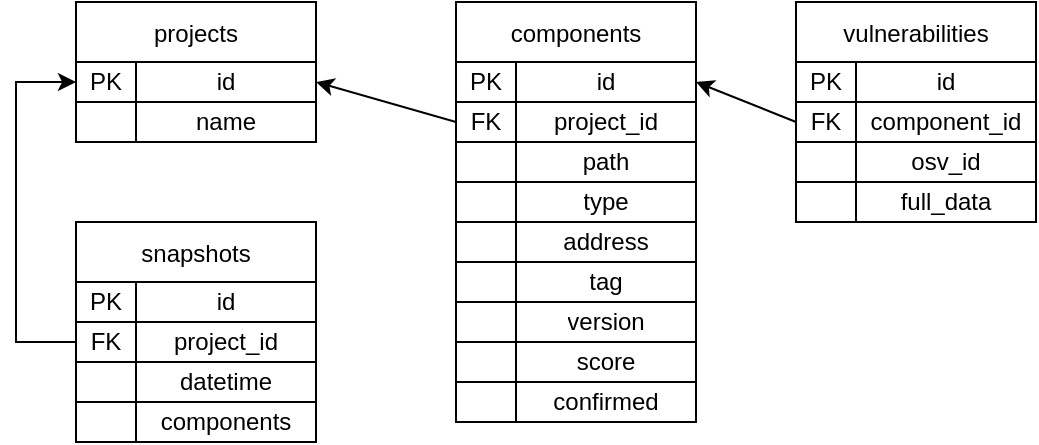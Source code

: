 <mxfile version="24.7.7">
  <diagram name="Страница — 1" id="L1UBaIDpAIMqUF3WpbC8">
    <mxGraphModel dx="1195" dy="659" grid="1" gridSize="10" guides="1" tooltips="1" connect="1" arrows="1" fold="1" page="1" pageScale="1" pageWidth="827" pageHeight="1169" math="0" shadow="0">
      <root>
        <mxCell id="0" />
        <mxCell id="1" parent="0" />
        <mxCell id="yFc4Ks8GT9-G1ua2EjU5-62" value="projects" style="shape=table;startSize=30;container=1;collapsible=0;childLayout=tableLayout;" vertex="1" parent="1">
          <mxGeometry x="170" y="210" width="120" height="70" as="geometry" />
        </mxCell>
        <mxCell id="yFc4Ks8GT9-G1ua2EjU5-63" value="" style="shape=tableRow;horizontal=0;startSize=0;swimlaneHead=0;swimlaneBody=0;strokeColor=inherit;top=0;left=0;bottom=0;right=0;collapsible=0;dropTarget=0;fillColor=none;points=[[0,0.5],[1,0.5]];portConstraint=eastwest;" vertex="1" parent="yFc4Ks8GT9-G1ua2EjU5-62">
          <mxGeometry y="30" width="120" height="20" as="geometry" />
        </mxCell>
        <mxCell id="yFc4Ks8GT9-G1ua2EjU5-64" value="PK" style="shape=partialRectangle;html=1;whiteSpace=wrap;connectable=0;strokeColor=inherit;overflow=hidden;fillColor=none;top=0;left=0;bottom=0;right=0;pointerEvents=1;" vertex="1" parent="yFc4Ks8GT9-G1ua2EjU5-63">
          <mxGeometry width="30" height="20" as="geometry">
            <mxRectangle width="30" height="20" as="alternateBounds" />
          </mxGeometry>
        </mxCell>
        <mxCell id="yFc4Ks8GT9-G1ua2EjU5-65" value="id" style="shape=partialRectangle;html=1;whiteSpace=wrap;connectable=0;strokeColor=inherit;overflow=hidden;fillColor=none;top=0;left=0;bottom=0;right=0;pointerEvents=1;" vertex="1" parent="yFc4Ks8GT9-G1ua2EjU5-63">
          <mxGeometry x="30" width="90" height="20" as="geometry">
            <mxRectangle width="90" height="20" as="alternateBounds" />
          </mxGeometry>
        </mxCell>
        <mxCell id="yFc4Ks8GT9-G1ua2EjU5-66" value="" style="shape=tableRow;horizontal=0;startSize=0;swimlaneHead=0;swimlaneBody=0;strokeColor=inherit;top=0;left=0;bottom=0;right=0;collapsible=0;dropTarget=0;fillColor=none;points=[[0,0.5],[1,0.5]];portConstraint=eastwest;" vertex="1" parent="yFc4Ks8GT9-G1ua2EjU5-62">
          <mxGeometry y="50" width="120" height="20" as="geometry" />
        </mxCell>
        <mxCell id="yFc4Ks8GT9-G1ua2EjU5-67" value="" style="shape=partialRectangle;html=1;whiteSpace=wrap;connectable=0;strokeColor=inherit;overflow=hidden;fillColor=none;top=0;left=0;bottom=0;right=0;pointerEvents=1;" vertex="1" parent="yFc4Ks8GT9-G1ua2EjU5-66">
          <mxGeometry width="30" height="20" as="geometry">
            <mxRectangle width="30" height="20" as="alternateBounds" />
          </mxGeometry>
        </mxCell>
        <mxCell id="yFc4Ks8GT9-G1ua2EjU5-68" value="name" style="shape=partialRectangle;html=1;whiteSpace=wrap;connectable=0;strokeColor=inherit;overflow=hidden;fillColor=none;top=0;left=0;bottom=0;right=0;pointerEvents=1;" vertex="1" parent="yFc4Ks8GT9-G1ua2EjU5-66">
          <mxGeometry x="30" width="90" height="20" as="geometry">
            <mxRectangle width="90" height="20" as="alternateBounds" />
          </mxGeometry>
        </mxCell>
        <mxCell id="yFc4Ks8GT9-G1ua2EjU5-78" value="vulnerabilities" style="shape=table;startSize=30;container=1;collapsible=0;childLayout=tableLayout;" vertex="1" parent="1">
          <mxGeometry x="530" y="210" width="120" height="110" as="geometry" />
        </mxCell>
        <mxCell id="yFc4Ks8GT9-G1ua2EjU5-79" value="" style="shape=tableRow;horizontal=0;startSize=0;swimlaneHead=0;swimlaneBody=0;strokeColor=inherit;top=0;left=0;bottom=0;right=0;collapsible=0;dropTarget=0;fillColor=none;points=[[0,0.5],[1,0.5]];portConstraint=eastwest;" vertex="1" parent="yFc4Ks8GT9-G1ua2EjU5-78">
          <mxGeometry y="30" width="120" height="20" as="geometry" />
        </mxCell>
        <mxCell id="yFc4Ks8GT9-G1ua2EjU5-80" value="PK" style="shape=partialRectangle;html=1;whiteSpace=wrap;connectable=0;strokeColor=inherit;overflow=hidden;fillColor=none;top=0;left=0;bottom=0;right=0;pointerEvents=1;" vertex="1" parent="yFc4Ks8GT9-G1ua2EjU5-79">
          <mxGeometry width="30" height="20" as="geometry">
            <mxRectangle width="30" height="20" as="alternateBounds" />
          </mxGeometry>
        </mxCell>
        <mxCell id="yFc4Ks8GT9-G1ua2EjU5-81" value="id" style="shape=partialRectangle;html=1;whiteSpace=wrap;connectable=0;strokeColor=inherit;overflow=hidden;fillColor=none;top=0;left=0;bottom=0;right=0;pointerEvents=1;" vertex="1" parent="yFc4Ks8GT9-G1ua2EjU5-79">
          <mxGeometry x="30" width="90" height="20" as="geometry">
            <mxRectangle width="90" height="20" as="alternateBounds" />
          </mxGeometry>
        </mxCell>
        <mxCell id="yFc4Ks8GT9-G1ua2EjU5-82" value="" style="shape=tableRow;horizontal=0;startSize=0;swimlaneHead=0;swimlaneBody=0;strokeColor=inherit;top=0;left=0;bottom=0;right=0;collapsible=0;dropTarget=0;fillColor=none;points=[[0,0.5],[1,0.5]];portConstraint=eastwest;" vertex="1" parent="yFc4Ks8GT9-G1ua2EjU5-78">
          <mxGeometry y="50" width="120" height="20" as="geometry" />
        </mxCell>
        <mxCell id="yFc4Ks8GT9-G1ua2EjU5-83" value="FK" style="shape=partialRectangle;html=1;whiteSpace=wrap;connectable=0;strokeColor=inherit;overflow=hidden;fillColor=none;top=0;left=0;bottom=0;right=0;pointerEvents=1;" vertex="1" parent="yFc4Ks8GT9-G1ua2EjU5-82">
          <mxGeometry width="30" height="20" as="geometry">
            <mxRectangle width="30" height="20" as="alternateBounds" />
          </mxGeometry>
        </mxCell>
        <mxCell id="yFc4Ks8GT9-G1ua2EjU5-84" value="component_id" style="shape=partialRectangle;html=1;whiteSpace=wrap;connectable=0;strokeColor=inherit;overflow=hidden;fillColor=none;top=0;left=0;bottom=0;right=0;pointerEvents=1;" vertex="1" parent="yFc4Ks8GT9-G1ua2EjU5-82">
          <mxGeometry x="30" width="90" height="20" as="geometry">
            <mxRectangle width="90" height="20" as="alternateBounds" />
          </mxGeometry>
        </mxCell>
        <mxCell id="yFc4Ks8GT9-G1ua2EjU5-88" style="shape=tableRow;horizontal=0;startSize=0;swimlaneHead=0;swimlaneBody=0;strokeColor=inherit;top=0;left=0;bottom=0;right=0;collapsible=0;dropTarget=0;fillColor=none;points=[[0,0.5],[1,0.5]];portConstraint=eastwest;" vertex="1" parent="yFc4Ks8GT9-G1ua2EjU5-78">
          <mxGeometry y="70" width="120" height="20" as="geometry" />
        </mxCell>
        <mxCell id="yFc4Ks8GT9-G1ua2EjU5-89" style="shape=partialRectangle;html=1;whiteSpace=wrap;connectable=0;strokeColor=inherit;overflow=hidden;fillColor=none;top=0;left=0;bottom=0;right=0;pointerEvents=1;" vertex="1" parent="yFc4Ks8GT9-G1ua2EjU5-88">
          <mxGeometry width="30" height="20" as="geometry">
            <mxRectangle width="30" height="20" as="alternateBounds" />
          </mxGeometry>
        </mxCell>
        <mxCell id="yFc4Ks8GT9-G1ua2EjU5-90" value="osv_id" style="shape=partialRectangle;html=1;whiteSpace=wrap;connectable=0;strokeColor=inherit;overflow=hidden;fillColor=none;top=0;left=0;bottom=0;right=0;pointerEvents=1;" vertex="1" parent="yFc4Ks8GT9-G1ua2EjU5-88">
          <mxGeometry x="30" width="90" height="20" as="geometry">
            <mxRectangle width="90" height="20" as="alternateBounds" />
          </mxGeometry>
        </mxCell>
        <mxCell id="yFc4Ks8GT9-G1ua2EjU5-132" style="shape=tableRow;horizontal=0;startSize=0;swimlaneHead=0;swimlaneBody=0;strokeColor=inherit;top=0;left=0;bottom=0;right=0;collapsible=0;dropTarget=0;fillColor=none;points=[[0,0.5],[1,0.5]];portConstraint=eastwest;" vertex="1" parent="yFc4Ks8GT9-G1ua2EjU5-78">
          <mxGeometry y="90" width="120" height="20" as="geometry" />
        </mxCell>
        <mxCell id="yFc4Ks8GT9-G1ua2EjU5-133" style="shape=partialRectangle;html=1;whiteSpace=wrap;connectable=0;strokeColor=inherit;overflow=hidden;fillColor=none;top=0;left=0;bottom=0;right=0;pointerEvents=1;" vertex="1" parent="yFc4Ks8GT9-G1ua2EjU5-132">
          <mxGeometry width="30" height="20" as="geometry">
            <mxRectangle width="30" height="20" as="alternateBounds" />
          </mxGeometry>
        </mxCell>
        <mxCell id="yFc4Ks8GT9-G1ua2EjU5-134" value="full_data" style="shape=partialRectangle;html=1;whiteSpace=wrap;connectable=0;strokeColor=inherit;overflow=hidden;fillColor=none;top=0;left=0;bottom=0;right=0;pointerEvents=1;" vertex="1" parent="yFc4Ks8GT9-G1ua2EjU5-132">
          <mxGeometry x="30" width="90" height="20" as="geometry">
            <mxRectangle width="90" height="20" as="alternateBounds" />
          </mxGeometry>
        </mxCell>
        <mxCell id="yFc4Ks8GT9-G1ua2EjU5-91" value="components" style="shape=table;startSize=30;container=1;collapsible=0;childLayout=tableLayout;" vertex="1" parent="1">
          <mxGeometry x="360" y="210" width="120" height="210" as="geometry" />
        </mxCell>
        <mxCell id="yFc4Ks8GT9-G1ua2EjU5-92" value="" style="shape=tableRow;horizontal=0;startSize=0;swimlaneHead=0;swimlaneBody=0;strokeColor=inherit;top=0;left=0;bottom=0;right=0;collapsible=0;dropTarget=0;fillColor=none;points=[[0,0.5],[1,0.5]];portConstraint=eastwest;" vertex="1" parent="yFc4Ks8GT9-G1ua2EjU5-91">
          <mxGeometry y="30" width="120" height="20" as="geometry" />
        </mxCell>
        <mxCell id="yFc4Ks8GT9-G1ua2EjU5-93" value="PK" style="shape=partialRectangle;html=1;whiteSpace=wrap;connectable=0;strokeColor=inherit;overflow=hidden;fillColor=none;top=0;left=0;bottom=0;right=0;pointerEvents=1;" vertex="1" parent="yFc4Ks8GT9-G1ua2EjU5-92">
          <mxGeometry width="30" height="20" as="geometry">
            <mxRectangle width="30" height="20" as="alternateBounds" />
          </mxGeometry>
        </mxCell>
        <mxCell id="yFc4Ks8GT9-G1ua2EjU5-94" value="id" style="shape=partialRectangle;html=1;whiteSpace=wrap;connectable=0;strokeColor=inherit;overflow=hidden;fillColor=none;top=0;left=0;bottom=0;right=0;pointerEvents=1;" vertex="1" parent="yFc4Ks8GT9-G1ua2EjU5-92">
          <mxGeometry x="30" width="90" height="20" as="geometry">
            <mxRectangle width="90" height="20" as="alternateBounds" />
          </mxGeometry>
        </mxCell>
        <mxCell id="yFc4Ks8GT9-G1ua2EjU5-119" style="shape=tableRow;horizontal=0;startSize=0;swimlaneHead=0;swimlaneBody=0;strokeColor=inherit;top=0;left=0;bottom=0;right=0;collapsible=0;dropTarget=0;fillColor=none;points=[[0,0.5],[1,0.5]];portConstraint=eastwest;" vertex="1" parent="yFc4Ks8GT9-G1ua2EjU5-91">
          <mxGeometry y="50" width="120" height="20" as="geometry" />
        </mxCell>
        <mxCell id="yFc4Ks8GT9-G1ua2EjU5-120" value="FK" style="shape=partialRectangle;html=1;whiteSpace=wrap;connectable=0;strokeColor=inherit;overflow=hidden;fillColor=none;top=0;left=0;bottom=0;right=0;pointerEvents=1;" vertex="1" parent="yFc4Ks8GT9-G1ua2EjU5-119">
          <mxGeometry width="30" height="20" as="geometry">
            <mxRectangle width="30" height="20" as="alternateBounds" />
          </mxGeometry>
        </mxCell>
        <mxCell id="yFc4Ks8GT9-G1ua2EjU5-121" value="project_id" style="shape=partialRectangle;html=1;whiteSpace=wrap;connectable=0;strokeColor=inherit;overflow=hidden;fillColor=none;top=0;left=0;bottom=0;right=0;pointerEvents=1;" vertex="1" parent="yFc4Ks8GT9-G1ua2EjU5-119">
          <mxGeometry x="30" width="90" height="20" as="geometry">
            <mxRectangle width="90" height="20" as="alternateBounds" />
          </mxGeometry>
        </mxCell>
        <mxCell id="yFc4Ks8GT9-G1ua2EjU5-125" style="shape=tableRow;horizontal=0;startSize=0;swimlaneHead=0;swimlaneBody=0;strokeColor=inherit;top=0;left=0;bottom=0;right=0;collapsible=0;dropTarget=0;fillColor=none;points=[[0,0.5],[1,0.5]];portConstraint=eastwest;" vertex="1" parent="yFc4Ks8GT9-G1ua2EjU5-91">
          <mxGeometry y="70" width="120" height="20" as="geometry" />
        </mxCell>
        <mxCell id="yFc4Ks8GT9-G1ua2EjU5-126" style="shape=partialRectangle;html=1;whiteSpace=wrap;connectable=0;strokeColor=inherit;overflow=hidden;fillColor=none;top=0;left=0;bottom=0;right=0;pointerEvents=1;" vertex="1" parent="yFc4Ks8GT9-G1ua2EjU5-125">
          <mxGeometry width="30" height="20" as="geometry">
            <mxRectangle width="30" height="20" as="alternateBounds" />
          </mxGeometry>
        </mxCell>
        <mxCell id="yFc4Ks8GT9-G1ua2EjU5-127" value="path" style="shape=partialRectangle;html=1;whiteSpace=wrap;connectable=0;strokeColor=inherit;overflow=hidden;fillColor=none;top=0;left=0;bottom=0;right=0;pointerEvents=1;" vertex="1" parent="yFc4Ks8GT9-G1ua2EjU5-125">
          <mxGeometry x="30" width="90" height="20" as="geometry">
            <mxRectangle width="90" height="20" as="alternateBounds" />
          </mxGeometry>
        </mxCell>
        <mxCell id="yFc4Ks8GT9-G1ua2EjU5-95" value="" style="shape=tableRow;horizontal=0;startSize=0;swimlaneHead=0;swimlaneBody=0;strokeColor=inherit;top=0;left=0;bottom=0;right=0;collapsible=0;dropTarget=0;fillColor=none;points=[[0,0.5],[1,0.5]];portConstraint=eastwest;" vertex="1" parent="yFc4Ks8GT9-G1ua2EjU5-91">
          <mxGeometry y="90" width="120" height="20" as="geometry" />
        </mxCell>
        <mxCell id="yFc4Ks8GT9-G1ua2EjU5-96" value="" style="shape=partialRectangle;html=1;whiteSpace=wrap;connectable=0;strokeColor=inherit;overflow=hidden;fillColor=none;top=0;left=0;bottom=0;right=0;pointerEvents=1;" vertex="1" parent="yFc4Ks8GT9-G1ua2EjU5-95">
          <mxGeometry width="30" height="20" as="geometry">
            <mxRectangle width="30" height="20" as="alternateBounds" />
          </mxGeometry>
        </mxCell>
        <mxCell id="yFc4Ks8GT9-G1ua2EjU5-97" value="type" style="shape=partialRectangle;html=1;whiteSpace=wrap;connectable=0;strokeColor=inherit;overflow=hidden;fillColor=none;top=0;left=0;bottom=0;right=0;pointerEvents=1;" vertex="1" parent="yFc4Ks8GT9-G1ua2EjU5-95">
          <mxGeometry x="30" width="90" height="20" as="geometry">
            <mxRectangle width="90" height="20" as="alternateBounds" />
          </mxGeometry>
        </mxCell>
        <mxCell id="yFc4Ks8GT9-G1ua2EjU5-129" style="shape=tableRow;horizontal=0;startSize=0;swimlaneHead=0;swimlaneBody=0;strokeColor=inherit;top=0;left=0;bottom=0;right=0;collapsible=0;dropTarget=0;fillColor=none;points=[[0,0.5],[1,0.5]];portConstraint=eastwest;" vertex="1" parent="yFc4Ks8GT9-G1ua2EjU5-91">
          <mxGeometry y="110" width="120" height="20" as="geometry" />
        </mxCell>
        <mxCell id="yFc4Ks8GT9-G1ua2EjU5-130" style="shape=partialRectangle;html=1;whiteSpace=wrap;connectable=0;strokeColor=inherit;overflow=hidden;fillColor=none;top=0;left=0;bottom=0;right=0;pointerEvents=1;" vertex="1" parent="yFc4Ks8GT9-G1ua2EjU5-129">
          <mxGeometry width="30" height="20" as="geometry">
            <mxRectangle width="30" height="20" as="alternateBounds" />
          </mxGeometry>
        </mxCell>
        <mxCell id="yFc4Ks8GT9-G1ua2EjU5-131" value="address" style="shape=partialRectangle;html=1;whiteSpace=wrap;connectable=0;strokeColor=inherit;overflow=hidden;fillColor=none;top=0;left=0;bottom=0;right=0;pointerEvents=1;" vertex="1" parent="yFc4Ks8GT9-G1ua2EjU5-129">
          <mxGeometry x="30" width="90" height="20" as="geometry">
            <mxRectangle width="90" height="20" as="alternateBounds" />
          </mxGeometry>
        </mxCell>
        <mxCell id="yFc4Ks8GT9-G1ua2EjU5-98" style="shape=tableRow;horizontal=0;startSize=0;swimlaneHead=0;swimlaneBody=0;strokeColor=inherit;top=0;left=0;bottom=0;right=0;collapsible=0;dropTarget=0;fillColor=none;points=[[0,0.5],[1,0.5]];portConstraint=eastwest;" vertex="1" parent="yFc4Ks8GT9-G1ua2EjU5-91">
          <mxGeometry y="130" width="120" height="20" as="geometry" />
        </mxCell>
        <mxCell id="yFc4Ks8GT9-G1ua2EjU5-99" style="shape=partialRectangle;html=1;whiteSpace=wrap;connectable=0;strokeColor=inherit;overflow=hidden;fillColor=none;top=0;left=0;bottom=0;right=0;pointerEvents=1;" vertex="1" parent="yFc4Ks8GT9-G1ua2EjU5-98">
          <mxGeometry width="30" height="20" as="geometry">
            <mxRectangle width="30" height="20" as="alternateBounds" />
          </mxGeometry>
        </mxCell>
        <mxCell id="yFc4Ks8GT9-G1ua2EjU5-100" value="tag" style="shape=partialRectangle;html=1;whiteSpace=wrap;connectable=0;strokeColor=inherit;overflow=hidden;fillColor=none;top=0;left=0;bottom=0;right=0;pointerEvents=1;" vertex="1" parent="yFc4Ks8GT9-G1ua2EjU5-98">
          <mxGeometry x="30" width="90" height="20" as="geometry">
            <mxRectangle width="90" height="20" as="alternateBounds" />
          </mxGeometry>
        </mxCell>
        <mxCell id="yFc4Ks8GT9-G1ua2EjU5-122" style="shape=tableRow;horizontal=0;startSize=0;swimlaneHead=0;swimlaneBody=0;strokeColor=inherit;top=0;left=0;bottom=0;right=0;collapsible=0;dropTarget=0;fillColor=none;points=[[0,0.5],[1,0.5]];portConstraint=eastwest;" vertex="1" parent="yFc4Ks8GT9-G1ua2EjU5-91">
          <mxGeometry y="150" width="120" height="20" as="geometry" />
        </mxCell>
        <mxCell id="yFc4Ks8GT9-G1ua2EjU5-123" style="shape=partialRectangle;html=1;whiteSpace=wrap;connectable=0;strokeColor=inherit;overflow=hidden;fillColor=none;top=0;left=0;bottom=0;right=0;pointerEvents=1;" vertex="1" parent="yFc4Ks8GT9-G1ua2EjU5-122">
          <mxGeometry width="30" height="20" as="geometry">
            <mxRectangle width="30" height="20" as="alternateBounds" />
          </mxGeometry>
        </mxCell>
        <mxCell id="yFc4Ks8GT9-G1ua2EjU5-124" value="version" style="shape=partialRectangle;html=1;whiteSpace=wrap;connectable=0;strokeColor=inherit;overflow=hidden;fillColor=none;top=0;left=0;bottom=0;right=0;pointerEvents=1;" vertex="1" parent="yFc4Ks8GT9-G1ua2EjU5-122">
          <mxGeometry x="30" width="90" height="20" as="geometry">
            <mxRectangle width="90" height="20" as="alternateBounds" />
          </mxGeometry>
        </mxCell>
        <mxCell id="yFc4Ks8GT9-G1ua2EjU5-104" style="shape=tableRow;horizontal=0;startSize=0;swimlaneHead=0;swimlaneBody=0;strokeColor=inherit;top=0;left=0;bottom=0;right=0;collapsible=0;dropTarget=0;fillColor=none;points=[[0,0.5],[1,0.5]];portConstraint=eastwest;" vertex="1" parent="yFc4Ks8GT9-G1ua2EjU5-91">
          <mxGeometry y="170" width="120" height="20" as="geometry" />
        </mxCell>
        <mxCell id="yFc4Ks8GT9-G1ua2EjU5-105" style="shape=partialRectangle;html=1;whiteSpace=wrap;connectable=0;strokeColor=inherit;overflow=hidden;fillColor=none;top=0;left=0;bottom=0;right=0;pointerEvents=1;" vertex="1" parent="yFc4Ks8GT9-G1ua2EjU5-104">
          <mxGeometry width="30" height="20" as="geometry">
            <mxRectangle width="30" height="20" as="alternateBounds" />
          </mxGeometry>
        </mxCell>
        <mxCell id="yFc4Ks8GT9-G1ua2EjU5-106" value="score" style="shape=partialRectangle;html=1;whiteSpace=wrap;connectable=0;strokeColor=inherit;overflow=hidden;fillColor=none;top=0;left=0;bottom=0;right=0;pointerEvents=1;" vertex="1" parent="yFc4Ks8GT9-G1ua2EjU5-104">
          <mxGeometry x="30" width="90" height="20" as="geometry">
            <mxRectangle width="90" height="20" as="alternateBounds" />
          </mxGeometry>
        </mxCell>
        <mxCell id="yFc4Ks8GT9-G1ua2EjU5-107" style="shape=tableRow;horizontal=0;startSize=0;swimlaneHead=0;swimlaneBody=0;strokeColor=inherit;top=0;left=0;bottom=0;right=0;collapsible=0;dropTarget=0;fillColor=none;points=[[0,0.5],[1,0.5]];portConstraint=eastwest;" vertex="1" parent="yFc4Ks8GT9-G1ua2EjU5-91">
          <mxGeometry y="190" width="120" height="20" as="geometry" />
        </mxCell>
        <mxCell id="yFc4Ks8GT9-G1ua2EjU5-108" style="shape=partialRectangle;html=1;whiteSpace=wrap;connectable=0;strokeColor=inherit;overflow=hidden;fillColor=none;top=0;left=0;bottom=0;right=0;pointerEvents=1;" vertex="1" parent="yFc4Ks8GT9-G1ua2EjU5-107">
          <mxGeometry width="30" height="20" as="geometry">
            <mxRectangle width="30" height="20" as="alternateBounds" />
          </mxGeometry>
        </mxCell>
        <mxCell id="yFc4Ks8GT9-G1ua2EjU5-109" value="confirmed" style="shape=partialRectangle;html=1;whiteSpace=wrap;connectable=0;strokeColor=inherit;overflow=hidden;fillColor=none;top=0;left=0;bottom=0;right=0;pointerEvents=1;" vertex="1" parent="yFc4Ks8GT9-G1ua2EjU5-107">
          <mxGeometry x="30" width="90" height="20" as="geometry">
            <mxRectangle width="90" height="20" as="alternateBounds" />
          </mxGeometry>
        </mxCell>
        <mxCell id="yFc4Ks8GT9-G1ua2EjU5-137" value="" style="endArrow=classic;html=1;rounded=0;exitX=0;exitY=0.5;exitDx=0;exitDy=0;entryX=1;entryY=0.5;entryDx=0;entryDy=0;" edge="1" parent="1" source="yFc4Ks8GT9-G1ua2EjU5-119" target="yFc4Ks8GT9-G1ua2EjU5-63">
          <mxGeometry width="50" height="50" relative="1" as="geometry">
            <mxPoint x="240" y="450" as="sourcePoint" />
            <mxPoint x="290" y="400" as="targetPoint" />
          </mxGeometry>
        </mxCell>
        <mxCell id="yFc4Ks8GT9-G1ua2EjU5-138" value="" style="endArrow=classic;html=1;rounded=0;exitX=0;exitY=0.5;exitDx=0;exitDy=0;entryX=1;entryY=0.5;entryDx=0;entryDy=0;" edge="1" parent="1" source="yFc4Ks8GT9-G1ua2EjU5-82" target="yFc4Ks8GT9-G1ua2EjU5-92">
          <mxGeometry width="50" height="50" relative="1" as="geometry">
            <mxPoint x="370" y="280" as="sourcePoint" />
            <mxPoint x="300" y="260" as="targetPoint" />
          </mxGeometry>
        </mxCell>
        <mxCell id="yFc4Ks8GT9-G1ua2EjU5-139" value="snapshots" style="shape=table;startSize=30;container=1;collapsible=0;childLayout=tableLayout;" vertex="1" parent="1">
          <mxGeometry x="170" y="320" width="120" height="110" as="geometry" />
        </mxCell>
        <mxCell id="yFc4Ks8GT9-G1ua2EjU5-140" value="" style="shape=tableRow;horizontal=0;startSize=0;swimlaneHead=0;swimlaneBody=0;strokeColor=inherit;top=0;left=0;bottom=0;right=0;collapsible=0;dropTarget=0;fillColor=none;points=[[0,0.5],[1,0.5]];portConstraint=eastwest;" vertex="1" parent="yFc4Ks8GT9-G1ua2EjU5-139">
          <mxGeometry y="30" width="120" height="20" as="geometry" />
        </mxCell>
        <mxCell id="yFc4Ks8GT9-G1ua2EjU5-141" value="PK" style="shape=partialRectangle;html=1;whiteSpace=wrap;connectable=0;strokeColor=inherit;overflow=hidden;fillColor=none;top=0;left=0;bottom=0;right=0;pointerEvents=1;" vertex="1" parent="yFc4Ks8GT9-G1ua2EjU5-140">
          <mxGeometry width="30" height="20" as="geometry">
            <mxRectangle width="30" height="20" as="alternateBounds" />
          </mxGeometry>
        </mxCell>
        <mxCell id="yFc4Ks8GT9-G1ua2EjU5-142" value="id" style="shape=partialRectangle;html=1;whiteSpace=wrap;connectable=0;strokeColor=inherit;overflow=hidden;fillColor=none;top=0;left=0;bottom=0;right=0;pointerEvents=1;" vertex="1" parent="yFc4Ks8GT9-G1ua2EjU5-140">
          <mxGeometry x="30" width="90" height="20" as="geometry">
            <mxRectangle width="90" height="20" as="alternateBounds" />
          </mxGeometry>
        </mxCell>
        <mxCell id="yFc4Ks8GT9-G1ua2EjU5-143" value="" style="shape=tableRow;horizontal=0;startSize=0;swimlaneHead=0;swimlaneBody=0;strokeColor=inherit;top=0;left=0;bottom=0;right=0;collapsible=0;dropTarget=0;fillColor=none;points=[[0,0.5],[1,0.5]];portConstraint=eastwest;" vertex="1" parent="yFc4Ks8GT9-G1ua2EjU5-139">
          <mxGeometry y="50" width="120" height="20" as="geometry" />
        </mxCell>
        <mxCell id="yFc4Ks8GT9-G1ua2EjU5-144" value="FK" style="shape=partialRectangle;html=1;whiteSpace=wrap;connectable=0;strokeColor=inherit;overflow=hidden;fillColor=none;top=0;left=0;bottom=0;right=0;pointerEvents=1;" vertex="1" parent="yFc4Ks8GT9-G1ua2EjU5-143">
          <mxGeometry width="30" height="20" as="geometry">
            <mxRectangle width="30" height="20" as="alternateBounds" />
          </mxGeometry>
        </mxCell>
        <mxCell id="yFc4Ks8GT9-G1ua2EjU5-145" value="project_id" style="shape=partialRectangle;html=1;whiteSpace=wrap;connectable=0;strokeColor=inherit;overflow=hidden;fillColor=none;top=0;left=0;bottom=0;right=0;pointerEvents=1;" vertex="1" parent="yFc4Ks8GT9-G1ua2EjU5-143">
          <mxGeometry x="30" width="90" height="20" as="geometry">
            <mxRectangle width="90" height="20" as="alternateBounds" />
          </mxGeometry>
        </mxCell>
        <mxCell id="yFc4Ks8GT9-G1ua2EjU5-146" style="shape=tableRow;horizontal=0;startSize=0;swimlaneHead=0;swimlaneBody=0;strokeColor=inherit;top=0;left=0;bottom=0;right=0;collapsible=0;dropTarget=0;fillColor=none;points=[[0,0.5],[1,0.5]];portConstraint=eastwest;" vertex="1" parent="yFc4Ks8GT9-G1ua2EjU5-139">
          <mxGeometry y="70" width="120" height="20" as="geometry" />
        </mxCell>
        <mxCell id="yFc4Ks8GT9-G1ua2EjU5-147" style="shape=partialRectangle;html=1;whiteSpace=wrap;connectable=0;strokeColor=inherit;overflow=hidden;fillColor=none;top=0;left=0;bottom=0;right=0;pointerEvents=1;" vertex="1" parent="yFc4Ks8GT9-G1ua2EjU5-146">
          <mxGeometry width="30" height="20" as="geometry">
            <mxRectangle width="30" height="20" as="alternateBounds" />
          </mxGeometry>
        </mxCell>
        <mxCell id="yFc4Ks8GT9-G1ua2EjU5-148" value="datetime" style="shape=partialRectangle;html=1;whiteSpace=wrap;connectable=0;strokeColor=inherit;overflow=hidden;fillColor=none;top=0;left=0;bottom=0;right=0;pointerEvents=1;" vertex="1" parent="yFc4Ks8GT9-G1ua2EjU5-146">
          <mxGeometry x="30" width="90" height="20" as="geometry">
            <mxRectangle width="90" height="20" as="alternateBounds" />
          </mxGeometry>
        </mxCell>
        <mxCell id="yFc4Ks8GT9-G1ua2EjU5-149" style="shape=tableRow;horizontal=0;startSize=0;swimlaneHead=0;swimlaneBody=0;strokeColor=inherit;top=0;left=0;bottom=0;right=0;collapsible=0;dropTarget=0;fillColor=none;points=[[0,0.5],[1,0.5]];portConstraint=eastwest;" vertex="1" parent="yFc4Ks8GT9-G1ua2EjU5-139">
          <mxGeometry y="90" width="120" height="20" as="geometry" />
        </mxCell>
        <mxCell id="yFc4Ks8GT9-G1ua2EjU5-150" value="" style="shape=partialRectangle;html=1;whiteSpace=wrap;connectable=0;strokeColor=inherit;overflow=hidden;fillColor=none;top=0;left=0;bottom=0;right=0;pointerEvents=1;" vertex="1" parent="yFc4Ks8GT9-G1ua2EjU5-149">
          <mxGeometry width="30" height="20" as="geometry">
            <mxRectangle width="30" height="20" as="alternateBounds" />
          </mxGeometry>
        </mxCell>
        <mxCell id="yFc4Ks8GT9-G1ua2EjU5-151" value="components" style="shape=partialRectangle;html=1;whiteSpace=wrap;connectable=0;strokeColor=inherit;overflow=hidden;fillColor=none;top=0;left=0;bottom=0;right=0;pointerEvents=1;" vertex="1" parent="yFc4Ks8GT9-G1ua2EjU5-149">
          <mxGeometry x="30" width="90" height="20" as="geometry">
            <mxRectangle width="90" height="20" as="alternateBounds" />
          </mxGeometry>
        </mxCell>
        <mxCell id="yFc4Ks8GT9-G1ua2EjU5-152" value="" style="endArrow=classic;html=1;rounded=0;exitX=0;exitY=0.5;exitDx=0;exitDy=0;entryX=0;entryY=0.5;entryDx=0;entryDy=0;" edge="1" parent="1" source="yFc4Ks8GT9-G1ua2EjU5-143" target="yFc4Ks8GT9-G1ua2EjU5-63">
          <mxGeometry width="50" height="50" relative="1" as="geometry">
            <mxPoint x="190" y="540" as="sourcePoint" />
            <mxPoint x="240" y="490" as="targetPoint" />
            <Array as="points">
              <mxPoint x="140" y="380" />
              <mxPoint x="140" y="250" />
            </Array>
          </mxGeometry>
        </mxCell>
      </root>
    </mxGraphModel>
  </diagram>
</mxfile>
